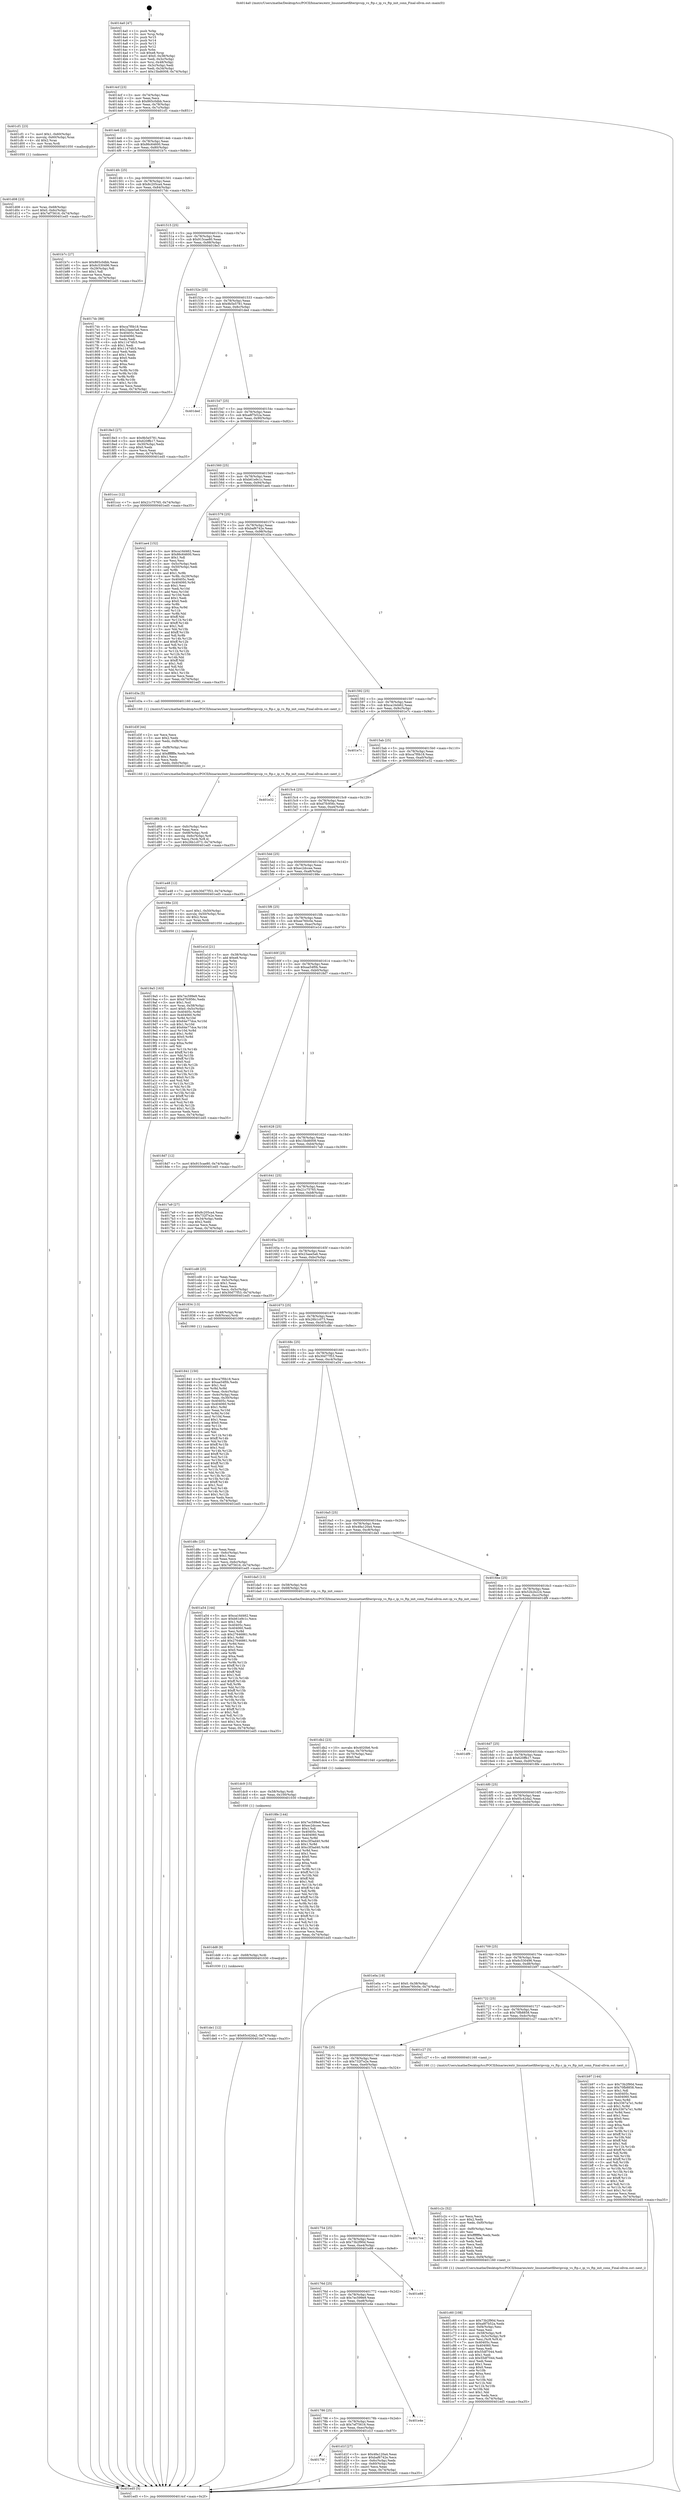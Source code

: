 digraph "0x4014a0" {
  label = "0x4014a0 (/mnt/c/Users/mathe/Desktop/tcc/POCII/binaries/extr_linuxnetnetfilteripvsip_vs_ftp.c_ip_vs_ftp_init_conn_Final-ollvm.out::main(0))"
  labelloc = "t"
  node[shape=record]

  Entry [label="",width=0.3,height=0.3,shape=circle,fillcolor=black,style=filled]
  "0x4014cf" [label="{
     0x4014cf [23]\l
     | [instrs]\l
     &nbsp;&nbsp;0x4014cf \<+3\>: mov -0x74(%rbp),%eax\l
     &nbsp;&nbsp;0x4014d2 \<+2\>: mov %eax,%ecx\l
     &nbsp;&nbsp;0x4014d4 \<+6\>: sub $0x865c0dbb,%ecx\l
     &nbsp;&nbsp;0x4014da \<+3\>: mov %eax,-0x78(%rbp)\l
     &nbsp;&nbsp;0x4014dd \<+3\>: mov %ecx,-0x7c(%rbp)\l
     &nbsp;&nbsp;0x4014e0 \<+6\>: je 0000000000401cf1 \<main+0x851\>\l
  }"]
  "0x401cf1" [label="{
     0x401cf1 [23]\l
     | [instrs]\l
     &nbsp;&nbsp;0x401cf1 \<+7\>: movl $0x1,-0x60(%rbp)\l
     &nbsp;&nbsp;0x401cf8 \<+4\>: movslq -0x60(%rbp),%rax\l
     &nbsp;&nbsp;0x401cfc \<+4\>: shl $0x2,%rax\l
     &nbsp;&nbsp;0x401d00 \<+3\>: mov %rax,%rdi\l
     &nbsp;&nbsp;0x401d03 \<+5\>: call 0000000000401050 \<malloc@plt\>\l
     | [calls]\l
     &nbsp;&nbsp;0x401050 \{1\} (unknown)\l
  }"]
  "0x4014e6" [label="{
     0x4014e6 [22]\l
     | [instrs]\l
     &nbsp;&nbsp;0x4014e6 \<+5\>: jmp 00000000004014eb \<main+0x4b\>\l
     &nbsp;&nbsp;0x4014eb \<+3\>: mov -0x78(%rbp),%eax\l
     &nbsp;&nbsp;0x4014ee \<+5\>: sub $0x86c64600,%eax\l
     &nbsp;&nbsp;0x4014f3 \<+3\>: mov %eax,-0x80(%rbp)\l
     &nbsp;&nbsp;0x4014f6 \<+6\>: je 0000000000401b7c \<main+0x6dc\>\l
  }"]
  Exit [label="",width=0.3,height=0.3,shape=circle,fillcolor=black,style=filled,peripheries=2]
  "0x401b7c" [label="{
     0x401b7c [27]\l
     | [instrs]\l
     &nbsp;&nbsp;0x401b7c \<+5\>: mov $0x865c0dbb,%eax\l
     &nbsp;&nbsp;0x401b81 \<+5\>: mov $0x6c530496,%ecx\l
     &nbsp;&nbsp;0x401b86 \<+3\>: mov -0x29(%rbp),%dl\l
     &nbsp;&nbsp;0x401b89 \<+3\>: test $0x1,%dl\l
     &nbsp;&nbsp;0x401b8c \<+3\>: cmovne %ecx,%eax\l
     &nbsp;&nbsp;0x401b8f \<+3\>: mov %eax,-0x74(%rbp)\l
     &nbsp;&nbsp;0x401b92 \<+5\>: jmp 0000000000401ed5 \<main+0xa35\>\l
  }"]
  "0x4014fc" [label="{
     0x4014fc [25]\l
     | [instrs]\l
     &nbsp;&nbsp;0x4014fc \<+5\>: jmp 0000000000401501 \<main+0x61\>\l
     &nbsp;&nbsp;0x401501 \<+3\>: mov -0x78(%rbp),%eax\l
     &nbsp;&nbsp;0x401504 \<+5\>: sub $0x8c205ca4,%eax\l
     &nbsp;&nbsp;0x401509 \<+6\>: mov %eax,-0x84(%rbp)\l
     &nbsp;&nbsp;0x40150f \<+6\>: je 00000000004017dc \<main+0x33c\>\l
  }"]
  "0x401de1" [label="{
     0x401de1 [12]\l
     | [instrs]\l
     &nbsp;&nbsp;0x401de1 \<+7\>: movl $0x65c42da2,-0x74(%rbp)\l
     &nbsp;&nbsp;0x401de8 \<+5\>: jmp 0000000000401ed5 \<main+0xa35\>\l
  }"]
  "0x4017dc" [label="{
     0x4017dc [88]\l
     | [instrs]\l
     &nbsp;&nbsp;0x4017dc \<+5\>: mov $0xca7f0b18,%eax\l
     &nbsp;&nbsp;0x4017e1 \<+5\>: mov $0x23aee5a6,%ecx\l
     &nbsp;&nbsp;0x4017e6 \<+7\>: mov 0x40405c,%edx\l
     &nbsp;&nbsp;0x4017ed \<+7\>: mov 0x404060,%esi\l
     &nbsp;&nbsp;0x4017f4 \<+2\>: mov %edx,%edi\l
     &nbsp;&nbsp;0x4017f6 \<+6\>: sub $0x11474fc5,%edi\l
     &nbsp;&nbsp;0x4017fc \<+3\>: sub $0x1,%edi\l
     &nbsp;&nbsp;0x4017ff \<+6\>: add $0x11474fc5,%edi\l
     &nbsp;&nbsp;0x401805 \<+3\>: imul %edi,%edx\l
     &nbsp;&nbsp;0x401808 \<+3\>: and $0x1,%edx\l
     &nbsp;&nbsp;0x40180b \<+3\>: cmp $0x0,%edx\l
     &nbsp;&nbsp;0x40180e \<+4\>: sete %r8b\l
     &nbsp;&nbsp;0x401812 \<+3\>: cmp $0xa,%esi\l
     &nbsp;&nbsp;0x401815 \<+4\>: setl %r9b\l
     &nbsp;&nbsp;0x401819 \<+3\>: mov %r8b,%r10b\l
     &nbsp;&nbsp;0x40181c \<+3\>: and %r9b,%r10b\l
     &nbsp;&nbsp;0x40181f \<+3\>: xor %r9b,%r8b\l
     &nbsp;&nbsp;0x401822 \<+3\>: or %r8b,%r10b\l
     &nbsp;&nbsp;0x401825 \<+4\>: test $0x1,%r10b\l
     &nbsp;&nbsp;0x401829 \<+3\>: cmovne %ecx,%eax\l
     &nbsp;&nbsp;0x40182c \<+3\>: mov %eax,-0x74(%rbp)\l
     &nbsp;&nbsp;0x40182f \<+5\>: jmp 0000000000401ed5 \<main+0xa35\>\l
  }"]
  "0x401515" [label="{
     0x401515 [25]\l
     | [instrs]\l
     &nbsp;&nbsp;0x401515 \<+5\>: jmp 000000000040151a \<main+0x7a\>\l
     &nbsp;&nbsp;0x40151a \<+3\>: mov -0x78(%rbp),%eax\l
     &nbsp;&nbsp;0x40151d \<+5\>: sub $0x915cae80,%eax\l
     &nbsp;&nbsp;0x401522 \<+6\>: mov %eax,-0x88(%rbp)\l
     &nbsp;&nbsp;0x401528 \<+6\>: je 00000000004018e3 \<main+0x443\>\l
  }"]
  "0x401dd8" [label="{
     0x401dd8 [9]\l
     | [instrs]\l
     &nbsp;&nbsp;0x401dd8 \<+4\>: mov -0x68(%rbp),%rdi\l
     &nbsp;&nbsp;0x401ddc \<+5\>: call 0000000000401030 \<free@plt\>\l
     | [calls]\l
     &nbsp;&nbsp;0x401030 \{1\} (unknown)\l
  }"]
  "0x4018e3" [label="{
     0x4018e3 [27]\l
     | [instrs]\l
     &nbsp;&nbsp;0x4018e3 \<+5\>: mov $0x9b5e5781,%eax\l
     &nbsp;&nbsp;0x4018e8 \<+5\>: mov $0x620ffb17,%ecx\l
     &nbsp;&nbsp;0x4018ed \<+3\>: mov -0x30(%rbp),%edx\l
     &nbsp;&nbsp;0x4018f0 \<+3\>: cmp $0x0,%edx\l
     &nbsp;&nbsp;0x4018f3 \<+3\>: cmove %ecx,%eax\l
     &nbsp;&nbsp;0x4018f6 \<+3\>: mov %eax,-0x74(%rbp)\l
     &nbsp;&nbsp;0x4018f9 \<+5\>: jmp 0000000000401ed5 \<main+0xa35\>\l
  }"]
  "0x40152e" [label="{
     0x40152e [25]\l
     | [instrs]\l
     &nbsp;&nbsp;0x40152e \<+5\>: jmp 0000000000401533 \<main+0x93\>\l
     &nbsp;&nbsp;0x401533 \<+3\>: mov -0x78(%rbp),%eax\l
     &nbsp;&nbsp;0x401536 \<+5\>: sub $0x9b5e5781,%eax\l
     &nbsp;&nbsp;0x40153b \<+6\>: mov %eax,-0x8c(%rbp)\l
     &nbsp;&nbsp;0x401541 \<+6\>: je 0000000000401ded \<main+0x94d\>\l
  }"]
  "0x401dc9" [label="{
     0x401dc9 [15]\l
     | [instrs]\l
     &nbsp;&nbsp;0x401dc9 \<+4\>: mov -0x58(%rbp),%rdi\l
     &nbsp;&nbsp;0x401dcd \<+6\>: mov %eax,-0x100(%rbp)\l
     &nbsp;&nbsp;0x401dd3 \<+5\>: call 0000000000401030 \<free@plt\>\l
     | [calls]\l
     &nbsp;&nbsp;0x401030 \{1\} (unknown)\l
  }"]
  "0x401ded" [label="{
     0x401ded\l
  }", style=dashed]
  "0x401547" [label="{
     0x401547 [25]\l
     | [instrs]\l
     &nbsp;&nbsp;0x401547 \<+5\>: jmp 000000000040154c \<main+0xac\>\l
     &nbsp;&nbsp;0x40154c \<+3\>: mov -0x78(%rbp),%eax\l
     &nbsp;&nbsp;0x40154f \<+5\>: sub $0xa8f7b52a,%eax\l
     &nbsp;&nbsp;0x401554 \<+6\>: mov %eax,-0x90(%rbp)\l
     &nbsp;&nbsp;0x40155a \<+6\>: je 0000000000401ccc \<main+0x82c\>\l
  }"]
  "0x401db2" [label="{
     0x401db2 [23]\l
     | [instrs]\l
     &nbsp;&nbsp;0x401db2 \<+10\>: movabs $0x4020b6,%rdi\l
     &nbsp;&nbsp;0x401dbc \<+3\>: mov %eax,-0x70(%rbp)\l
     &nbsp;&nbsp;0x401dbf \<+3\>: mov -0x70(%rbp),%esi\l
     &nbsp;&nbsp;0x401dc2 \<+2\>: mov $0x0,%al\l
     &nbsp;&nbsp;0x401dc4 \<+5\>: call 0000000000401040 \<printf@plt\>\l
     | [calls]\l
     &nbsp;&nbsp;0x401040 \{1\} (unknown)\l
  }"]
  "0x401ccc" [label="{
     0x401ccc [12]\l
     | [instrs]\l
     &nbsp;&nbsp;0x401ccc \<+7\>: movl $0x21c75765,-0x74(%rbp)\l
     &nbsp;&nbsp;0x401cd3 \<+5\>: jmp 0000000000401ed5 \<main+0xa35\>\l
  }"]
  "0x401560" [label="{
     0x401560 [25]\l
     | [instrs]\l
     &nbsp;&nbsp;0x401560 \<+5\>: jmp 0000000000401565 \<main+0xc5\>\l
     &nbsp;&nbsp;0x401565 \<+3\>: mov -0x78(%rbp),%eax\l
     &nbsp;&nbsp;0x401568 \<+5\>: sub $0xb61e9c1c,%eax\l
     &nbsp;&nbsp;0x40156d \<+6\>: mov %eax,-0x94(%rbp)\l
     &nbsp;&nbsp;0x401573 \<+6\>: je 0000000000401ae4 \<main+0x644\>\l
  }"]
  "0x401d6b" [label="{
     0x401d6b [33]\l
     | [instrs]\l
     &nbsp;&nbsp;0x401d6b \<+6\>: mov -0xfc(%rbp),%ecx\l
     &nbsp;&nbsp;0x401d71 \<+3\>: imul %eax,%ecx\l
     &nbsp;&nbsp;0x401d74 \<+4\>: mov -0x68(%rbp),%rdi\l
     &nbsp;&nbsp;0x401d78 \<+4\>: movslq -0x6c(%rbp),%r8\l
     &nbsp;&nbsp;0x401d7c \<+4\>: mov %ecx,(%rdi,%r8,4)\l
     &nbsp;&nbsp;0x401d80 \<+7\>: movl $0x26b1c073,-0x74(%rbp)\l
     &nbsp;&nbsp;0x401d87 \<+5\>: jmp 0000000000401ed5 \<main+0xa35\>\l
  }"]
  "0x401ae4" [label="{
     0x401ae4 [152]\l
     | [instrs]\l
     &nbsp;&nbsp;0x401ae4 \<+5\>: mov $0xca16d462,%eax\l
     &nbsp;&nbsp;0x401ae9 \<+5\>: mov $0x86c64600,%ecx\l
     &nbsp;&nbsp;0x401aee \<+2\>: mov $0x1,%dl\l
     &nbsp;&nbsp;0x401af0 \<+2\>: xor %esi,%esi\l
     &nbsp;&nbsp;0x401af2 \<+3\>: mov -0x5c(%rbp),%edi\l
     &nbsp;&nbsp;0x401af5 \<+3\>: cmp -0x50(%rbp),%edi\l
     &nbsp;&nbsp;0x401af8 \<+4\>: setl %r8b\l
     &nbsp;&nbsp;0x401afc \<+4\>: and $0x1,%r8b\l
     &nbsp;&nbsp;0x401b00 \<+4\>: mov %r8b,-0x29(%rbp)\l
     &nbsp;&nbsp;0x401b04 \<+7\>: mov 0x40405c,%edi\l
     &nbsp;&nbsp;0x401b0b \<+8\>: mov 0x404060,%r9d\l
     &nbsp;&nbsp;0x401b13 \<+3\>: sub $0x1,%esi\l
     &nbsp;&nbsp;0x401b16 \<+3\>: mov %edi,%r10d\l
     &nbsp;&nbsp;0x401b19 \<+3\>: add %esi,%r10d\l
     &nbsp;&nbsp;0x401b1c \<+4\>: imul %r10d,%edi\l
     &nbsp;&nbsp;0x401b20 \<+3\>: and $0x1,%edi\l
     &nbsp;&nbsp;0x401b23 \<+3\>: cmp $0x0,%edi\l
     &nbsp;&nbsp;0x401b26 \<+4\>: sete %r8b\l
     &nbsp;&nbsp;0x401b2a \<+4\>: cmp $0xa,%r9d\l
     &nbsp;&nbsp;0x401b2e \<+4\>: setl %r11b\l
     &nbsp;&nbsp;0x401b32 \<+3\>: mov %r8b,%bl\l
     &nbsp;&nbsp;0x401b35 \<+3\>: xor $0xff,%bl\l
     &nbsp;&nbsp;0x401b38 \<+3\>: mov %r11b,%r14b\l
     &nbsp;&nbsp;0x401b3b \<+4\>: xor $0xff,%r14b\l
     &nbsp;&nbsp;0x401b3f \<+3\>: xor $0x1,%dl\l
     &nbsp;&nbsp;0x401b42 \<+3\>: mov %bl,%r15b\l
     &nbsp;&nbsp;0x401b45 \<+4\>: and $0xff,%r15b\l
     &nbsp;&nbsp;0x401b49 \<+3\>: and %dl,%r8b\l
     &nbsp;&nbsp;0x401b4c \<+3\>: mov %r14b,%r12b\l
     &nbsp;&nbsp;0x401b4f \<+4\>: and $0xff,%r12b\l
     &nbsp;&nbsp;0x401b53 \<+3\>: and %dl,%r11b\l
     &nbsp;&nbsp;0x401b56 \<+3\>: or %r8b,%r15b\l
     &nbsp;&nbsp;0x401b59 \<+3\>: or %r11b,%r12b\l
     &nbsp;&nbsp;0x401b5c \<+3\>: xor %r12b,%r15b\l
     &nbsp;&nbsp;0x401b5f \<+3\>: or %r14b,%bl\l
     &nbsp;&nbsp;0x401b62 \<+3\>: xor $0xff,%bl\l
     &nbsp;&nbsp;0x401b65 \<+3\>: or $0x1,%dl\l
     &nbsp;&nbsp;0x401b68 \<+2\>: and %dl,%bl\l
     &nbsp;&nbsp;0x401b6a \<+3\>: or %bl,%r15b\l
     &nbsp;&nbsp;0x401b6d \<+4\>: test $0x1,%r15b\l
     &nbsp;&nbsp;0x401b71 \<+3\>: cmovne %ecx,%eax\l
     &nbsp;&nbsp;0x401b74 \<+3\>: mov %eax,-0x74(%rbp)\l
     &nbsp;&nbsp;0x401b77 \<+5\>: jmp 0000000000401ed5 \<main+0xa35\>\l
  }"]
  "0x401579" [label="{
     0x401579 [25]\l
     | [instrs]\l
     &nbsp;&nbsp;0x401579 \<+5\>: jmp 000000000040157e \<main+0xde\>\l
     &nbsp;&nbsp;0x40157e \<+3\>: mov -0x78(%rbp),%eax\l
     &nbsp;&nbsp;0x401581 \<+5\>: sub $0xbaf6742e,%eax\l
     &nbsp;&nbsp;0x401586 \<+6\>: mov %eax,-0x98(%rbp)\l
     &nbsp;&nbsp;0x40158c \<+6\>: je 0000000000401d3a \<main+0x89a\>\l
  }"]
  "0x401d3f" [label="{
     0x401d3f [44]\l
     | [instrs]\l
     &nbsp;&nbsp;0x401d3f \<+2\>: xor %ecx,%ecx\l
     &nbsp;&nbsp;0x401d41 \<+5\>: mov $0x2,%edx\l
     &nbsp;&nbsp;0x401d46 \<+6\>: mov %edx,-0xf8(%rbp)\l
     &nbsp;&nbsp;0x401d4c \<+1\>: cltd\l
     &nbsp;&nbsp;0x401d4d \<+6\>: mov -0xf8(%rbp),%esi\l
     &nbsp;&nbsp;0x401d53 \<+2\>: idiv %esi\l
     &nbsp;&nbsp;0x401d55 \<+6\>: imul $0xfffffffe,%edx,%edx\l
     &nbsp;&nbsp;0x401d5b \<+3\>: sub $0x1,%ecx\l
     &nbsp;&nbsp;0x401d5e \<+2\>: sub %ecx,%edx\l
     &nbsp;&nbsp;0x401d60 \<+6\>: mov %edx,-0xfc(%rbp)\l
     &nbsp;&nbsp;0x401d66 \<+5\>: call 0000000000401160 \<next_i\>\l
     | [calls]\l
     &nbsp;&nbsp;0x401160 \{1\} (/mnt/c/Users/mathe/Desktop/tcc/POCII/binaries/extr_linuxnetnetfilteripvsip_vs_ftp.c_ip_vs_ftp_init_conn_Final-ollvm.out::next_i)\l
  }"]
  "0x401d3a" [label="{
     0x401d3a [5]\l
     | [instrs]\l
     &nbsp;&nbsp;0x401d3a \<+5\>: call 0000000000401160 \<next_i\>\l
     | [calls]\l
     &nbsp;&nbsp;0x401160 \{1\} (/mnt/c/Users/mathe/Desktop/tcc/POCII/binaries/extr_linuxnetnetfilteripvsip_vs_ftp.c_ip_vs_ftp_init_conn_Final-ollvm.out::next_i)\l
  }"]
  "0x401592" [label="{
     0x401592 [25]\l
     | [instrs]\l
     &nbsp;&nbsp;0x401592 \<+5\>: jmp 0000000000401597 \<main+0xf7\>\l
     &nbsp;&nbsp;0x401597 \<+3\>: mov -0x78(%rbp),%eax\l
     &nbsp;&nbsp;0x40159a \<+5\>: sub $0xca16d462,%eax\l
     &nbsp;&nbsp;0x40159f \<+6\>: mov %eax,-0x9c(%rbp)\l
     &nbsp;&nbsp;0x4015a5 \<+6\>: je 0000000000401e7c \<main+0x9dc\>\l
  }"]
  "0x40179f" [label="{
     0x40179f\l
  }", style=dashed]
  "0x401e7c" [label="{
     0x401e7c\l
  }", style=dashed]
  "0x4015ab" [label="{
     0x4015ab [25]\l
     | [instrs]\l
     &nbsp;&nbsp;0x4015ab \<+5\>: jmp 00000000004015b0 \<main+0x110\>\l
     &nbsp;&nbsp;0x4015b0 \<+3\>: mov -0x78(%rbp),%eax\l
     &nbsp;&nbsp;0x4015b3 \<+5\>: sub $0xca7f0b18,%eax\l
     &nbsp;&nbsp;0x4015b8 \<+6\>: mov %eax,-0xa0(%rbp)\l
     &nbsp;&nbsp;0x4015be \<+6\>: je 0000000000401e32 \<main+0x992\>\l
  }"]
  "0x401d1f" [label="{
     0x401d1f [27]\l
     | [instrs]\l
     &nbsp;&nbsp;0x401d1f \<+5\>: mov $0x48a120a4,%eax\l
     &nbsp;&nbsp;0x401d24 \<+5\>: mov $0xbaf6742e,%ecx\l
     &nbsp;&nbsp;0x401d29 \<+3\>: mov -0x6c(%rbp),%edx\l
     &nbsp;&nbsp;0x401d2c \<+3\>: cmp -0x60(%rbp),%edx\l
     &nbsp;&nbsp;0x401d2f \<+3\>: cmovl %ecx,%eax\l
     &nbsp;&nbsp;0x401d32 \<+3\>: mov %eax,-0x74(%rbp)\l
     &nbsp;&nbsp;0x401d35 \<+5\>: jmp 0000000000401ed5 \<main+0xa35\>\l
  }"]
  "0x401e32" [label="{
     0x401e32\l
  }", style=dashed]
  "0x4015c4" [label="{
     0x4015c4 [25]\l
     | [instrs]\l
     &nbsp;&nbsp;0x4015c4 \<+5\>: jmp 00000000004015c9 \<main+0x129\>\l
     &nbsp;&nbsp;0x4015c9 \<+3\>: mov -0x78(%rbp),%eax\l
     &nbsp;&nbsp;0x4015cc \<+5\>: sub $0xd7fc956c,%eax\l
     &nbsp;&nbsp;0x4015d1 \<+6\>: mov %eax,-0xa4(%rbp)\l
     &nbsp;&nbsp;0x4015d7 \<+6\>: je 0000000000401a48 \<main+0x5a8\>\l
  }"]
  "0x401786" [label="{
     0x401786 [25]\l
     | [instrs]\l
     &nbsp;&nbsp;0x401786 \<+5\>: jmp 000000000040178b \<main+0x2eb\>\l
     &nbsp;&nbsp;0x40178b \<+3\>: mov -0x78(%rbp),%eax\l
     &nbsp;&nbsp;0x40178e \<+5\>: sub $0x7ef75616,%eax\l
     &nbsp;&nbsp;0x401793 \<+6\>: mov %eax,-0xec(%rbp)\l
     &nbsp;&nbsp;0x401799 \<+6\>: je 0000000000401d1f \<main+0x87f\>\l
  }"]
  "0x401a48" [label="{
     0x401a48 [12]\l
     | [instrs]\l
     &nbsp;&nbsp;0x401a48 \<+7\>: movl $0x30d77f53,-0x74(%rbp)\l
     &nbsp;&nbsp;0x401a4f \<+5\>: jmp 0000000000401ed5 \<main+0xa35\>\l
  }"]
  "0x4015dd" [label="{
     0x4015dd [25]\l
     | [instrs]\l
     &nbsp;&nbsp;0x4015dd \<+5\>: jmp 00000000004015e2 \<main+0x142\>\l
     &nbsp;&nbsp;0x4015e2 \<+3\>: mov -0x78(%rbp),%eax\l
     &nbsp;&nbsp;0x4015e5 \<+5\>: sub $0xec2dccee,%eax\l
     &nbsp;&nbsp;0x4015ea \<+6\>: mov %eax,-0xa8(%rbp)\l
     &nbsp;&nbsp;0x4015f0 \<+6\>: je 000000000040198e \<main+0x4ee\>\l
  }"]
  "0x401e4e" [label="{
     0x401e4e\l
  }", style=dashed]
  "0x40198e" [label="{
     0x40198e [23]\l
     | [instrs]\l
     &nbsp;&nbsp;0x40198e \<+7\>: movl $0x1,-0x50(%rbp)\l
     &nbsp;&nbsp;0x401995 \<+4\>: movslq -0x50(%rbp),%rax\l
     &nbsp;&nbsp;0x401999 \<+4\>: shl $0x2,%rax\l
     &nbsp;&nbsp;0x40199d \<+3\>: mov %rax,%rdi\l
     &nbsp;&nbsp;0x4019a0 \<+5\>: call 0000000000401050 \<malloc@plt\>\l
     | [calls]\l
     &nbsp;&nbsp;0x401050 \{1\} (unknown)\l
  }"]
  "0x4015f6" [label="{
     0x4015f6 [25]\l
     | [instrs]\l
     &nbsp;&nbsp;0x4015f6 \<+5\>: jmp 00000000004015fb \<main+0x15b\>\l
     &nbsp;&nbsp;0x4015fb \<+3\>: mov -0x78(%rbp),%eax\l
     &nbsp;&nbsp;0x4015fe \<+5\>: sub $0xee760c0e,%eax\l
     &nbsp;&nbsp;0x401603 \<+6\>: mov %eax,-0xac(%rbp)\l
     &nbsp;&nbsp;0x401609 \<+6\>: je 0000000000401e1d \<main+0x97d\>\l
  }"]
  "0x40176d" [label="{
     0x40176d [25]\l
     | [instrs]\l
     &nbsp;&nbsp;0x40176d \<+5\>: jmp 0000000000401772 \<main+0x2d2\>\l
     &nbsp;&nbsp;0x401772 \<+3\>: mov -0x78(%rbp),%eax\l
     &nbsp;&nbsp;0x401775 \<+5\>: sub $0x7ec599e9,%eax\l
     &nbsp;&nbsp;0x40177a \<+6\>: mov %eax,-0xe8(%rbp)\l
     &nbsp;&nbsp;0x401780 \<+6\>: je 0000000000401e4e \<main+0x9ae\>\l
  }"]
  "0x401e1d" [label="{
     0x401e1d [21]\l
     | [instrs]\l
     &nbsp;&nbsp;0x401e1d \<+3\>: mov -0x38(%rbp),%eax\l
     &nbsp;&nbsp;0x401e20 \<+7\>: add $0xe8,%rsp\l
     &nbsp;&nbsp;0x401e27 \<+1\>: pop %rbx\l
     &nbsp;&nbsp;0x401e28 \<+2\>: pop %r12\l
     &nbsp;&nbsp;0x401e2a \<+2\>: pop %r13\l
     &nbsp;&nbsp;0x401e2c \<+2\>: pop %r14\l
     &nbsp;&nbsp;0x401e2e \<+2\>: pop %r15\l
     &nbsp;&nbsp;0x401e30 \<+1\>: pop %rbp\l
     &nbsp;&nbsp;0x401e31 \<+1\>: ret\l
  }"]
  "0x40160f" [label="{
     0x40160f [25]\l
     | [instrs]\l
     &nbsp;&nbsp;0x40160f \<+5\>: jmp 0000000000401614 \<main+0x174\>\l
     &nbsp;&nbsp;0x401614 \<+3\>: mov -0x78(%rbp),%eax\l
     &nbsp;&nbsp;0x401617 \<+5\>: sub $0xaa54f0b,%eax\l
     &nbsp;&nbsp;0x40161c \<+6\>: mov %eax,-0xb0(%rbp)\l
     &nbsp;&nbsp;0x401622 \<+6\>: je 00000000004018d7 \<main+0x437\>\l
  }"]
  "0x401e88" [label="{
     0x401e88\l
  }", style=dashed]
  "0x4018d7" [label="{
     0x4018d7 [12]\l
     | [instrs]\l
     &nbsp;&nbsp;0x4018d7 \<+7\>: movl $0x915cae80,-0x74(%rbp)\l
     &nbsp;&nbsp;0x4018de \<+5\>: jmp 0000000000401ed5 \<main+0xa35\>\l
  }"]
  "0x401628" [label="{
     0x401628 [25]\l
     | [instrs]\l
     &nbsp;&nbsp;0x401628 \<+5\>: jmp 000000000040162d \<main+0x18d\>\l
     &nbsp;&nbsp;0x40162d \<+3\>: mov -0x78(%rbp),%eax\l
     &nbsp;&nbsp;0x401630 \<+5\>: sub $0x15bd6008,%eax\l
     &nbsp;&nbsp;0x401635 \<+6\>: mov %eax,-0xb4(%rbp)\l
     &nbsp;&nbsp;0x40163b \<+6\>: je 00000000004017a9 \<main+0x309\>\l
  }"]
  "0x401754" [label="{
     0x401754 [25]\l
     | [instrs]\l
     &nbsp;&nbsp;0x401754 \<+5\>: jmp 0000000000401759 \<main+0x2b9\>\l
     &nbsp;&nbsp;0x401759 \<+3\>: mov -0x78(%rbp),%eax\l
     &nbsp;&nbsp;0x40175c \<+5\>: sub $0x73b2f90d,%eax\l
     &nbsp;&nbsp;0x401761 \<+6\>: mov %eax,-0xe4(%rbp)\l
     &nbsp;&nbsp;0x401767 \<+6\>: je 0000000000401e88 \<main+0x9e8\>\l
  }"]
  "0x4017a9" [label="{
     0x4017a9 [27]\l
     | [instrs]\l
     &nbsp;&nbsp;0x4017a9 \<+5\>: mov $0x8c205ca4,%eax\l
     &nbsp;&nbsp;0x4017ae \<+5\>: mov $0x732f7e2e,%ecx\l
     &nbsp;&nbsp;0x4017b3 \<+3\>: mov -0x34(%rbp),%edx\l
     &nbsp;&nbsp;0x4017b6 \<+3\>: cmp $0x2,%edx\l
     &nbsp;&nbsp;0x4017b9 \<+3\>: cmovne %ecx,%eax\l
     &nbsp;&nbsp;0x4017bc \<+3\>: mov %eax,-0x74(%rbp)\l
     &nbsp;&nbsp;0x4017bf \<+5\>: jmp 0000000000401ed5 \<main+0xa35\>\l
  }"]
  "0x401641" [label="{
     0x401641 [25]\l
     | [instrs]\l
     &nbsp;&nbsp;0x401641 \<+5\>: jmp 0000000000401646 \<main+0x1a6\>\l
     &nbsp;&nbsp;0x401646 \<+3\>: mov -0x78(%rbp),%eax\l
     &nbsp;&nbsp;0x401649 \<+5\>: sub $0x21c75765,%eax\l
     &nbsp;&nbsp;0x40164e \<+6\>: mov %eax,-0xb8(%rbp)\l
     &nbsp;&nbsp;0x401654 \<+6\>: je 0000000000401cd8 \<main+0x838\>\l
  }"]
  "0x401ed5" [label="{
     0x401ed5 [5]\l
     | [instrs]\l
     &nbsp;&nbsp;0x401ed5 \<+5\>: jmp 00000000004014cf \<main+0x2f\>\l
  }"]
  "0x4014a0" [label="{
     0x4014a0 [47]\l
     | [instrs]\l
     &nbsp;&nbsp;0x4014a0 \<+1\>: push %rbp\l
     &nbsp;&nbsp;0x4014a1 \<+3\>: mov %rsp,%rbp\l
     &nbsp;&nbsp;0x4014a4 \<+2\>: push %r15\l
     &nbsp;&nbsp;0x4014a6 \<+2\>: push %r14\l
     &nbsp;&nbsp;0x4014a8 \<+2\>: push %r13\l
     &nbsp;&nbsp;0x4014aa \<+2\>: push %r12\l
     &nbsp;&nbsp;0x4014ac \<+1\>: push %rbx\l
     &nbsp;&nbsp;0x4014ad \<+7\>: sub $0xe8,%rsp\l
     &nbsp;&nbsp;0x4014b4 \<+7\>: movl $0x0,-0x38(%rbp)\l
     &nbsp;&nbsp;0x4014bb \<+3\>: mov %edi,-0x3c(%rbp)\l
     &nbsp;&nbsp;0x4014be \<+4\>: mov %rsi,-0x48(%rbp)\l
     &nbsp;&nbsp;0x4014c2 \<+3\>: mov -0x3c(%rbp),%edi\l
     &nbsp;&nbsp;0x4014c5 \<+3\>: mov %edi,-0x34(%rbp)\l
     &nbsp;&nbsp;0x4014c8 \<+7\>: movl $0x15bd6008,-0x74(%rbp)\l
  }"]
  "0x4017c4" [label="{
     0x4017c4\l
  }", style=dashed]
  "0x401cd8" [label="{
     0x401cd8 [25]\l
     | [instrs]\l
     &nbsp;&nbsp;0x401cd8 \<+2\>: xor %eax,%eax\l
     &nbsp;&nbsp;0x401cda \<+3\>: mov -0x5c(%rbp),%ecx\l
     &nbsp;&nbsp;0x401cdd \<+3\>: sub $0x1,%eax\l
     &nbsp;&nbsp;0x401ce0 \<+2\>: sub %eax,%ecx\l
     &nbsp;&nbsp;0x401ce2 \<+3\>: mov %ecx,-0x5c(%rbp)\l
     &nbsp;&nbsp;0x401ce5 \<+7\>: movl $0x30d77f53,-0x74(%rbp)\l
     &nbsp;&nbsp;0x401cec \<+5\>: jmp 0000000000401ed5 \<main+0xa35\>\l
  }"]
  "0x40165a" [label="{
     0x40165a [25]\l
     | [instrs]\l
     &nbsp;&nbsp;0x40165a \<+5\>: jmp 000000000040165f \<main+0x1bf\>\l
     &nbsp;&nbsp;0x40165f \<+3\>: mov -0x78(%rbp),%eax\l
     &nbsp;&nbsp;0x401662 \<+5\>: sub $0x23aee5a6,%eax\l
     &nbsp;&nbsp;0x401667 \<+6\>: mov %eax,-0xbc(%rbp)\l
     &nbsp;&nbsp;0x40166d \<+6\>: je 0000000000401834 \<main+0x394\>\l
  }"]
  "0x401d08" [label="{
     0x401d08 [23]\l
     | [instrs]\l
     &nbsp;&nbsp;0x401d08 \<+4\>: mov %rax,-0x68(%rbp)\l
     &nbsp;&nbsp;0x401d0c \<+7\>: movl $0x0,-0x6c(%rbp)\l
     &nbsp;&nbsp;0x401d13 \<+7\>: movl $0x7ef75616,-0x74(%rbp)\l
     &nbsp;&nbsp;0x401d1a \<+5\>: jmp 0000000000401ed5 \<main+0xa35\>\l
  }"]
  "0x401834" [label="{
     0x401834 [13]\l
     | [instrs]\l
     &nbsp;&nbsp;0x401834 \<+4\>: mov -0x48(%rbp),%rax\l
     &nbsp;&nbsp;0x401838 \<+4\>: mov 0x8(%rax),%rdi\l
     &nbsp;&nbsp;0x40183c \<+5\>: call 0000000000401060 \<atoi@plt\>\l
     | [calls]\l
     &nbsp;&nbsp;0x401060 \{1\} (unknown)\l
  }"]
  "0x401673" [label="{
     0x401673 [25]\l
     | [instrs]\l
     &nbsp;&nbsp;0x401673 \<+5\>: jmp 0000000000401678 \<main+0x1d8\>\l
     &nbsp;&nbsp;0x401678 \<+3\>: mov -0x78(%rbp),%eax\l
     &nbsp;&nbsp;0x40167b \<+5\>: sub $0x26b1c073,%eax\l
     &nbsp;&nbsp;0x401680 \<+6\>: mov %eax,-0xc0(%rbp)\l
     &nbsp;&nbsp;0x401686 \<+6\>: je 0000000000401d8c \<main+0x8ec\>\l
  }"]
  "0x401841" [label="{
     0x401841 [150]\l
     | [instrs]\l
     &nbsp;&nbsp;0x401841 \<+5\>: mov $0xca7f0b18,%ecx\l
     &nbsp;&nbsp;0x401846 \<+5\>: mov $0xaa54f0b,%edx\l
     &nbsp;&nbsp;0x40184b \<+3\>: mov $0x1,%sil\l
     &nbsp;&nbsp;0x40184e \<+3\>: xor %r8d,%r8d\l
     &nbsp;&nbsp;0x401851 \<+3\>: mov %eax,-0x4c(%rbp)\l
     &nbsp;&nbsp;0x401854 \<+3\>: mov -0x4c(%rbp),%eax\l
     &nbsp;&nbsp;0x401857 \<+3\>: mov %eax,-0x30(%rbp)\l
     &nbsp;&nbsp;0x40185a \<+7\>: mov 0x40405c,%eax\l
     &nbsp;&nbsp;0x401861 \<+8\>: mov 0x404060,%r9d\l
     &nbsp;&nbsp;0x401869 \<+4\>: sub $0x1,%r8d\l
     &nbsp;&nbsp;0x40186d \<+3\>: mov %eax,%r10d\l
     &nbsp;&nbsp;0x401870 \<+3\>: add %r8d,%r10d\l
     &nbsp;&nbsp;0x401873 \<+4\>: imul %r10d,%eax\l
     &nbsp;&nbsp;0x401877 \<+3\>: and $0x1,%eax\l
     &nbsp;&nbsp;0x40187a \<+3\>: cmp $0x0,%eax\l
     &nbsp;&nbsp;0x40187d \<+4\>: sete %r11b\l
     &nbsp;&nbsp;0x401881 \<+4\>: cmp $0xa,%r9d\l
     &nbsp;&nbsp;0x401885 \<+3\>: setl %bl\l
     &nbsp;&nbsp;0x401888 \<+3\>: mov %r11b,%r14b\l
     &nbsp;&nbsp;0x40188b \<+4\>: xor $0xff,%r14b\l
     &nbsp;&nbsp;0x40188f \<+3\>: mov %bl,%r15b\l
     &nbsp;&nbsp;0x401892 \<+4\>: xor $0xff,%r15b\l
     &nbsp;&nbsp;0x401896 \<+4\>: xor $0x1,%sil\l
     &nbsp;&nbsp;0x40189a \<+3\>: mov %r14b,%r12b\l
     &nbsp;&nbsp;0x40189d \<+4\>: and $0xff,%r12b\l
     &nbsp;&nbsp;0x4018a1 \<+3\>: and %sil,%r11b\l
     &nbsp;&nbsp;0x4018a4 \<+3\>: mov %r15b,%r13b\l
     &nbsp;&nbsp;0x4018a7 \<+4\>: and $0xff,%r13b\l
     &nbsp;&nbsp;0x4018ab \<+3\>: and %sil,%bl\l
     &nbsp;&nbsp;0x4018ae \<+3\>: or %r11b,%r12b\l
     &nbsp;&nbsp;0x4018b1 \<+3\>: or %bl,%r13b\l
     &nbsp;&nbsp;0x4018b4 \<+3\>: xor %r13b,%r12b\l
     &nbsp;&nbsp;0x4018b7 \<+3\>: or %r15b,%r14b\l
     &nbsp;&nbsp;0x4018ba \<+4\>: xor $0xff,%r14b\l
     &nbsp;&nbsp;0x4018be \<+4\>: or $0x1,%sil\l
     &nbsp;&nbsp;0x4018c2 \<+3\>: and %sil,%r14b\l
     &nbsp;&nbsp;0x4018c5 \<+3\>: or %r14b,%r12b\l
     &nbsp;&nbsp;0x4018c8 \<+4\>: test $0x1,%r12b\l
     &nbsp;&nbsp;0x4018cc \<+3\>: cmovne %edx,%ecx\l
     &nbsp;&nbsp;0x4018cf \<+3\>: mov %ecx,-0x74(%rbp)\l
     &nbsp;&nbsp;0x4018d2 \<+5\>: jmp 0000000000401ed5 \<main+0xa35\>\l
  }"]
  "0x401c60" [label="{
     0x401c60 [108]\l
     | [instrs]\l
     &nbsp;&nbsp;0x401c60 \<+5\>: mov $0x73b2f90d,%ecx\l
     &nbsp;&nbsp;0x401c65 \<+5\>: mov $0xa8f7b52a,%edx\l
     &nbsp;&nbsp;0x401c6a \<+6\>: mov -0xf4(%rbp),%esi\l
     &nbsp;&nbsp;0x401c70 \<+3\>: imul %eax,%esi\l
     &nbsp;&nbsp;0x401c73 \<+4\>: mov -0x58(%rbp),%r8\l
     &nbsp;&nbsp;0x401c77 \<+4\>: movslq -0x5c(%rbp),%r9\l
     &nbsp;&nbsp;0x401c7b \<+4\>: mov %esi,(%r8,%r9,4)\l
     &nbsp;&nbsp;0x401c7f \<+7\>: mov 0x40405c,%eax\l
     &nbsp;&nbsp;0x401c86 \<+7\>: mov 0x404060,%esi\l
     &nbsp;&nbsp;0x401c8d \<+2\>: mov %eax,%edi\l
     &nbsp;&nbsp;0x401c8f \<+6\>: add $0x55df7044,%edi\l
     &nbsp;&nbsp;0x401c95 \<+3\>: sub $0x1,%edi\l
     &nbsp;&nbsp;0x401c98 \<+6\>: sub $0x55df7044,%edi\l
     &nbsp;&nbsp;0x401c9e \<+3\>: imul %edi,%eax\l
     &nbsp;&nbsp;0x401ca1 \<+3\>: and $0x1,%eax\l
     &nbsp;&nbsp;0x401ca4 \<+3\>: cmp $0x0,%eax\l
     &nbsp;&nbsp;0x401ca7 \<+4\>: sete %r10b\l
     &nbsp;&nbsp;0x401cab \<+3\>: cmp $0xa,%esi\l
     &nbsp;&nbsp;0x401cae \<+4\>: setl %r11b\l
     &nbsp;&nbsp;0x401cb2 \<+3\>: mov %r10b,%bl\l
     &nbsp;&nbsp;0x401cb5 \<+3\>: and %r11b,%bl\l
     &nbsp;&nbsp;0x401cb8 \<+3\>: xor %r11b,%r10b\l
     &nbsp;&nbsp;0x401cbb \<+3\>: or %r10b,%bl\l
     &nbsp;&nbsp;0x401cbe \<+3\>: test $0x1,%bl\l
     &nbsp;&nbsp;0x401cc1 \<+3\>: cmovne %edx,%ecx\l
     &nbsp;&nbsp;0x401cc4 \<+3\>: mov %ecx,-0x74(%rbp)\l
     &nbsp;&nbsp;0x401cc7 \<+5\>: jmp 0000000000401ed5 \<main+0xa35\>\l
  }"]
  "0x401d8c" [label="{
     0x401d8c [25]\l
     | [instrs]\l
     &nbsp;&nbsp;0x401d8c \<+2\>: xor %eax,%eax\l
     &nbsp;&nbsp;0x401d8e \<+3\>: mov -0x6c(%rbp),%ecx\l
     &nbsp;&nbsp;0x401d91 \<+3\>: sub $0x1,%eax\l
     &nbsp;&nbsp;0x401d94 \<+2\>: sub %eax,%ecx\l
     &nbsp;&nbsp;0x401d96 \<+3\>: mov %ecx,-0x6c(%rbp)\l
     &nbsp;&nbsp;0x401d99 \<+7\>: movl $0x7ef75616,-0x74(%rbp)\l
     &nbsp;&nbsp;0x401da0 \<+5\>: jmp 0000000000401ed5 \<main+0xa35\>\l
  }"]
  "0x40168c" [label="{
     0x40168c [25]\l
     | [instrs]\l
     &nbsp;&nbsp;0x40168c \<+5\>: jmp 0000000000401691 \<main+0x1f1\>\l
     &nbsp;&nbsp;0x401691 \<+3\>: mov -0x78(%rbp),%eax\l
     &nbsp;&nbsp;0x401694 \<+5\>: sub $0x30d77f53,%eax\l
     &nbsp;&nbsp;0x401699 \<+6\>: mov %eax,-0xc4(%rbp)\l
     &nbsp;&nbsp;0x40169f \<+6\>: je 0000000000401a54 \<main+0x5b4\>\l
  }"]
  "0x401c2c" [label="{
     0x401c2c [52]\l
     | [instrs]\l
     &nbsp;&nbsp;0x401c2c \<+2\>: xor %ecx,%ecx\l
     &nbsp;&nbsp;0x401c2e \<+5\>: mov $0x2,%edx\l
     &nbsp;&nbsp;0x401c33 \<+6\>: mov %edx,-0xf0(%rbp)\l
     &nbsp;&nbsp;0x401c39 \<+1\>: cltd\l
     &nbsp;&nbsp;0x401c3a \<+6\>: mov -0xf0(%rbp),%esi\l
     &nbsp;&nbsp;0x401c40 \<+2\>: idiv %esi\l
     &nbsp;&nbsp;0x401c42 \<+6\>: imul $0xfffffffe,%edx,%edx\l
     &nbsp;&nbsp;0x401c48 \<+2\>: mov %ecx,%edi\l
     &nbsp;&nbsp;0x401c4a \<+2\>: sub %edx,%edi\l
     &nbsp;&nbsp;0x401c4c \<+2\>: mov %ecx,%edx\l
     &nbsp;&nbsp;0x401c4e \<+3\>: sub $0x1,%edx\l
     &nbsp;&nbsp;0x401c51 \<+2\>: add %edx,%edi\l
     &nbsp;&nbsp;0x401c53 \<+2\>: sub %edi,%ecx\l
     &nbsp;&nbsp;0x401c55 \<+6\>: mov %ecx,-0xf4(%rbp)\l
     &nbsp;&nbsp;0x401c5b \<+5\>: call 0000000000401160 \<next_i\>\l
     | [calls]\l
     &nbsp;&nbsp;0x401160 \{1\} (/mnt/c/Users/mathe/Desktop/tcc/POCII/binaries/extr_linuxnetnetfilteripvsip_vs_ftp.c_ip_vs_ftp_init_conn_Final-ollvm.out::next_i)\l
  }"]
  "0x401a54" [label="{
     0x401a54 [144]\l
     | [instrs]\l
     &nbsp;&nbsp;0x401a54 \<+5\>: mov $0xca16d462,%eax\l
     &nbsp;&nbsp;0x401a59 \<+5\>: mov $0xb61e9c1c,%ecx\l
     &nbsp;&nbsp;0x401a5e \<+2\>: mov $0x1,%dl\l
     &nbsp;&nbsp;0x401a60 \<+7\>: mov 0x40405c,%esi\l
     &nbsp;&nbsp;0x401a67 \<+7\>: mov 0x404060,%edi\l
     &nbsp;&nbsp;0x401a6e \<+3\>: mov %esi,%r8d\l
     &nbsp;&nbsp;0x401a71 \<+7\>: sub $0x27646861,%r8d\l
     &nbsp;&nbsp;0x401a78 \<+4\>: sub $0x1,%r8d\l
     &nbsp;&nbsp;0x401a7c \<+7\>: add $0x27646861,%r8d\l
     &nbsp;&nbsp;0x401a83 \<+4\>: imul %r8d,%esi\l
     &nbsp;&nbsp;0x401a87 \<+3\>: and $0x1,%esi\l
     &nbsp;&nbsp;0x401a8a \<+3\>: cmp $0x0,%esi\l
     &nbsp;&nbsp;0x401a8d \<+4\>: sete %r9b\l
     &nbsp;&nbsp;0x401a91 \<+3\>: cmp $0xa,%edi\l
     &nbsp;&nbsp;0x401a94 \<+4\>: setl %r10b\l
     &nbsp;&nbsp;0x401a98 \<+3\>: mov %r9b,%r11b\l
     &nbsp;&nbsp;0x401a9b \<+4\>: xor $0xff,%r11b\l
     &nbsp;&nbsp;0x401a9f \<+3\>: mov %r10b,%bl\l
     &nbsp;&nbsp;0x401aa2 \<+3\>: xor $0xff,%bl\l
     &nbsp;&nbsp;0x401aa5 \<+3\>: xor $0x1,%dl\l
     &nbsp;&nbsp;0x401aa8 \<+3\>: mov %r11b,%r14b\l
     &nbsp;&nbsp;0x401aab \<+4\>: and $0xff,%r14b\l
     &nbsp;&nbsp;0x401aaf \<+3\>: and %dl,%r9b\l
     &nbsp;&nbsp;0x401ab2 \<+3\>: mov %bl,%r15b\l
     &nbsp;&nbsp;0x401ab5 \<+4\>: and $0xff,%r15b\l
     &nbsp;&nbsp;0x401ab9 \<+3\>: and %dl,%r10b\l
     &nbsp;&nbsp;0x401abc \<+3\>: or %r9b,%r14b\l
     &nbsp;&nbsp;0x401abf \<+3\>: or %r10b,%r15b\l
     &nbsp;&nbsp;0x401ac2 \<+3\>: xor %r15b,%r14b\l
     &nbsp;&nbsp;0x401ac5 \<+3\>: or %bl,%r11b\l
     &nbsp;&nbsp;0x401ac8 \<+4\>: xor $0xff,%r11b\l
     &nbsp;&nbsp;0x401acc \<+3\>: or $0x1,%dl\l
     &nbsp;&nbsp;0x401acf \<+3\>: and %dl,%r11b\l
     &nbsp;&nbsp;0x401ad2 \<+3\>: or %r11b,%r14b\l
     &nbsp;&nbsp;0x401ad5 \<+4\>: test $0x1,%r14b\l
     &nbsp;&nbsp;0x401ad9 \<+3\>: cmovne %ecx,%eax\l
     &nbsp;&nbsp;0x401adc \<+3\>: mov %eax,-0x74(%rbp)\l
     &nbsp;&nbsp;0x401adf \<+5\>: jmp 0000000000401ed5 \<main+0xa35\>\l
  }"]
  "0x4016a5" [label="{
     0x4016a5 [25]\l
     | [instrs]\l
     &nbsp;&nbsp;0x4016a5 \<+5\>: jmp 00000000004016aa \<main+0x20a\>\l
     &nbsp;&nbsp;0x4016aa \<+3\>: mov -0x78(%rbp),%eax\l
     &nbsp;&nbsp;0x4016ad \<+5\>: sub $0x48a120a4,%eax\l
     &nbsp;&nbsp;0x4016b2 \<+6\>: mov %eax,-0xc8(%rbp)\l
     &nbsp;&nbsp;0x4016b8 \<+6\>: je 0000000000401da5 \<main+0x905\>\l
  }"]
  "0x40173b" [label="{
     0x40173b [25]\l
     | [instrs]\l
     &nbsp;&nbsp;0x40173b \<+5\>: jmp 0000000000401740 \<main+0x2a0\>\l
     &nbsp;&nbsp;0x401740 \<+3\>: mov -0x78(%rbp),%eax\l
     &nbsp;&nbsp;0x401743 \<+5\>: sub $0x732f7e2e,%eax\l
     &nbsp;&nbsp;0x401748 \<+6\>: mov %eax,-0xe0(%rbp)\l
     &nbsp;&nbsp;0x40174e \<+6\>: je 00000000004017c4 \<main+0x324\>\l
  }"]
  "0x401da5" [label="{
     0x401da5 [13]\l
     | [instrs]\l
     &nbsp;&nbsp;0x401da5 \<+4\>: mov -0x58(%rbp),%rdi\l
     &nbsp;&nbsp;0x401da9 \<+4\>: mov -0x68(%rbp),%rsi\l
     &nbsp;&nbsp;0x401dad \<+5\>: call 0000000000401240 \<ip_vs_ftp_init_conn\>\l
     | [calls]\l
     &nbsp;&nbsp;0x401240 \{1\} (/mnt/c/Users/mathe/Desktop/tcc/POCII/binaries/extr_linuxnetnetfilteripvsip_vs_ftp.c_ip_vs_ftp_init_conn_Final-ollvm.out::ip_vs_ftp_init_conn)\l
  }"]
  "0x4016be" [label="{
     0x4016be [25]\l
     | [instrs]\l
     &nbsp;&nbsp;0x4016be \<+5\>: jmp 00000000004016c3 \<main+0x223\>\l
     &nbsp;&nbsp;0x4016c3 \<+3\>: mov -0x78(%rbp),%eax\l
     &nbsp;&nbsp;0x4016c6 \<+5\>: sub $0x52b2b224,%eax\l
     &nbsp;&nbsp;0x4016cb \<+6\>: mov %eax,-0xcc(%rbp)\l
     &nbsp;&nbsp;0x4016d1 \<+6\>: je 0000000000401df9 \<main+0x959\>\l
  }"]
  "0x401c27" [label="{
     0x401c27 [5]\l
     | [instrs]\l
     &nbsp;&nbsp;0x401c27 \<+5\>: call 0000000000401160 \<next_i\>\l
     | [calls]\l
     &nbsp;&nbsp;0x401160 \{1\} (/mnt/c/Users/mathe/Desktop/tcc/POCII/binaries/extr_linuxnetnetfilteripvsip_vs_ftp.c_ip_vs_ftp_init_conn_Final-ollvm.out::next_i)\l
  }"]
  "0x401df9" [label="{
     0x401df9\l
  }", style=dashed]
  "0x4016d7" [label="{
     0x4016d7 [25]\l
     | [instrs]\l
     &nbsp;&nbsp;0x4016d7 \<+5\>: jmp 00000000004016dc \<main+0x23c\>\l
     &nbsp;&nbsp;0x4016dc \<+3\>: mov -0x78(%rbp),%eax\l
     &nbsp;&nbsp;0x4016df \<+5\>: sub $0x620ffb17,%eax\l
     &nbsp;&nbsp;0x4016e4 \<+6\>: mov %eax,-0xd0(%rbp)\l
     &nbsp;&nbsp;0x4016ea \<+6\>: je 00000000004018fe \<main+0x45e\>\l
  }"]
  "0x401722" [label="{
     0x401722 [25]\l
     | [instrs]\l
     &nbsp;&nbsp;0x401722 \<+5\>: jmp 0000000000401727 \<main+0x287\>\l
     &nbsp;&nbsp;0x401727 \<+3\>: mov -0x78(%rbp),%eax\l
     &nbsp;&nbsp;0x40172a \<+5\>: sub $0x70fb8858,%eax\l
     &nbsp;&nbsp;0x40172f \<+6\>: mov %eax,-0xdc(%rbp)\l
     &nbsp;&nbsp;0x401735 \<+6\>: je 0000000000401c27 \<main+0x787\>\l
  }"]
  "0x4018fe" [label="{
     0x4018fe [144]\l
     | [instrs]\l
     &nbsp;&nbsp;0x4018fe \<+5\>: mov $0x7ec599e9,%eax\l
     &nbsp;&nbsp;0x401903 \<+5\>: mov $0xec2dccee,%ecx\l
     &nbsp;&nbsp;0x401908 \<+2\>: mov $0x1,%dl\l
     &nbsp;&nbsp;0x40190a \<+7\>: mov 0x40405c,%esi\l
     &nbsp;&nbsp;0x401911 \<+7\>: mov 0x404060,%edi\l
     &nbsp;&nbsp;0x401918 \<+3\>: mov %esi,%r8d\l
     &nbsp;&nbsp;0x40191b \<+7\>: sub $0xc3f3ad40,%r8d\l
     &nbsp;&nbsp;0x401922 \<+4\>: sub $0x1,%r8d\l
     &nbsp;&nbsp;0x401926 \<+7\>: add $0xc3f3ad40,%r8d\l
     &nbsp;&nbsp;0x40192d \<+4\>: imul %r8d,%esi\l
     &nbsp;&nbsp;0x401931 \<+3\>: and $0x1,%esi\l
     &nbsp;&nbsp;0x401934 \<+3\>: cmp $0x0,%esi\l
     &nbsp;&nbsp;0x401937 \<+4\>: sete %r9b\l
     &nbsp;&nbsp;0x40193b \<+3\>: cmp $0xa,%edi\l
     &nbsp;&nbsp;0x40193e \<+4\>: setl %r10b\l
     &nbsp;&nbsp;0x401942 \<+3\>: mov %r9b,%r11b\l
     &nbsp;&nbsp;0x401945 \<+4\>: xor $0xff,%r11b\l
     &nbsp;&nbsp;0x401949 \<+3\>: mov %r10b,%bl\l
     &nbsp;&nbsp;0x40194c \<+3\>: xor $0xff,%bl\l
     &nbsp;&nbsp;0x40194f \<+3\>: xor $0x1,%dl\l
     &nbsp;&nbsp;0x401952 \<+3\>: mov %r11b,%r14b\l
     &nbsp;&nbsp;0x401955 \<+4\>: and $0xff,%r14b\l
     &nbsp;&nbsp;0x401959 \<+3\>: and %dl,%r9b\l
     &nbsp;&nbsp;0x40195c \<+3\>: mov %bl,%r15b\l
     &nbsp;&nbsp;0x40195f \<+4\>: and $0xff,%r15b\l
     &nbsp;&nbsp;0x401963 \<+3\>: and %dl,%r10b\l
     &nbsp;&nbsp;0x401966 \<+3\>: or %r9b,%r14b\l
     &nbsp;&nbsp;0x401969 \<+3\>: or %r10b,%r15b\l
     &nbsp;&nbsp;0x40196c \<+3\>: xor %r15b,%r14b\l
     &nbsp;&nbsp;0x40196f \<+3\>: or %bl,%r11b\l
     &nbsp;&nbsp;0x401972 \<+4\>: xor $0xff,%r11b\l
     &nbsp;&nbsp;0x401976 \<+3\>: or $0x1,%dl\l
     &nbsp;&nbsp;0x401979 \<+3\>: and %dl,%r11b\l
     &nbsp;&nbsp;0x40197c \<+3\>: or %r11b,%r14b\l
     &nbsp;&nbsp;0x40197f \<+4\>: test $0x1,%r14b\l
     &nbsp;&nbsp;0x401983 \<+3\>: cmovne %ecx,%eax\l
     &nbsp;&nbsp;0x401986 \<+3\>: mov %eax,-0x74(%rbp)\l
     &nbsp;&nbsp;0x401989 \<+5\>: jmp 0000000000401ed5 \<main+0xa35\>\l
  }"]
  "0x4016f0" [label="{
     0x4016f0 [25]\l
     | [instrs]\l
     &nbsp;&nbsp;0x4016f0 \<+5\>: jmp 00000000004016f5 \<main+0x255\>\l
     &nbsp;&nbsp;0x4016f5 \<+3\>: mov -0x78(%rbp),%eax\l
     &nbsp;&nbsp;0x4016f8 \<+5\>: sub $0x65c42da2,%eax\l
     &nbsp;&nbsp;0x4016fd \<+6\>: mov %eax,-0xd4(%rbp)\l
     &nbsp;&nbsp;0x401703 \<+6\>: je 0000000000401e0a \<main+0x96a\>\l
  }"]
  "0x4019a5" [label="{
     0x4019a5 [163]\l
     | [instrs]\l
     &nbsp;&nbsp;0x4019a5 \<+5\>: mov $0x7ec599e9,%ecx\l
     &nbsp;&nbsp;0x4019aa \<+5\>: mov $0xd7fc956c,%edx\l
     &nbsp;&nbsp;0x4019af \<+3\>: mov $0x1,%sil\l
     &nbsp;&nbsp;0x4019b2 \<+4\>: mov %rax,-0x58(%rbp)\l
     &nbsp;&nbsp;0x4019b6 \<+7\>: movl $0x0,-0x5c(%rbp)\l
     &nbsp;&nbsp;0x4019bd \<+8\>: mov 0x40405c,%r8d\l
     &nbsp;&nbsp;0x4019c5 \<+8\>: mov 0x404060,%r9d\l
     &nbsp;&nbsp;0x4019cd \<+3\>: mov %r8d,%r10d\l
     &nbsp;&nbsp;0x4019d0 \<+7\>: sub $0x64e77dce,%r10d\l
     &nbsp;&nbsp;0x4019d7 \<+4\>: sub $0x1,%r10d\l
     &nbsp;&nbsp;0x4019db \<+7\>: add $0x64e77dce,%r10d\l
     &nbsp;&nbsp;0x4019e2 \<+4\>: imul %r10d,%r8d\l
     &nbsp;&nbsp;0x4019e6 \<+4\>: and $0x1,%r8d\l
     &nbsp;&nbsp;0x4019ea \<+4\>: cmp $0x0,%r8d\l
     &nbsp;&nbsp;0x4019ee \<+4\>: sete %r11b\l
     &nbsp;&nbsp;0x4019f2 \<+4\>: cmp $0xa,%r9d\l
     &nbsp;&nbsp;0x4019f6 \<+3\>: setl %bl\l
     &nbsp;&nbsp;0x4019f9 \<+3\>: mov %r11b,%r14b\l
     &nbsp;&nbsp;0x4019fc \<+4\>: xor $0xff,%r14b\l
     &nbsp;&nbsp;0x401a00 \<+3\>: mov %bl,%r15b\l
     &nbsp;&nbsp;0x401a03 \<+4\>: xor $0xff,%r15b\l
     &nbsp;&nbsp;0x401a07 \<+4\>: xor $0x0,%sil\l
     &nbsp;&nbsp;0x401a0b \<+3\>: mov %r14b,%r12b\l
     &nbsp;&nbsp;0x401a0e \<+4\>: and $0x0,%r12b\l
     &nbsp;&nbsp;0x401a12 \<+3\>: and %sil,%r11b\l
     &nbsp;&nbsp;0x401a15 \<+3\>: mov %r15b,%r13b\l
     &nbsp;&nbsp;0x401a18 \<+4\>: and $0x0,%r13b\l
     &nbsp;&nbsp;0x401a1c \<+3\>: and %sil,%bl\l
     &nbsp;&nbsp;0x401a1f \<+3\>: or %r11b,%r12b\l
     &nbsp;&nbsp;0x401a22 \<+3\>: or %bl,%r13b\l
     &nbsp;&nbsp;0x401a25 \<+3\>: xor %r13b,%r12b\l
     &nbsp;&nbsp;0x401a28 \<+3\>: or %r15b,%r14b\l
     &nbsp;&nbsp;0x401a2b \<+4\>: xor $0xff,%r14b\l
     &nbsp;&nbsp;0x401a2f \<+4\>: or $0x0,%sil\l
     &nbsp;&nbsp;0x401a33 \<+3\>: and %sil,%r14b\l
     &nbsp;&nbsp;0x401a36 \<+3\>: or %r14b,%r12b\l
     &nbsp;&nbsp;0x401a39 \<+4\>: test $0x1,%r12b\l
     &nbsp;&nbsp;0x401a3d \<+3\>: cmovne %edx,%ecx\l
     &nbsp;&nbsp;0x401a40 \<+3\>: mov %ecx,-0x74(%rbp)\l
     &nbsp;&nbsp;0x401a43 \<+5\>: jmp 0000000000401ed5 \<main+0xa35\>\l
  }"]
  "0x401b97" [label="{
     0x401b97 [144]\l
     | [instrs]\l
     &nbsp;&nbsp;0x401b97 \<+5\>: mov $0x73b2f90d,%eax\l
     &nbsp;&nbsp;0x401b9c \<+5\>: mov $0x70fb8858,%ecx\l
     &nbsp;&nbsp;0x401ba1 \<+2\>: mov $0x1,%dl\l
     &nbsp;&nbsp;0x401ba3 \<+7\>: mov 0x40405c,%esi\l
     &nbsp;&nbsp;0x401baa \<+7\>: mov 0x404060,%edi\l
     &nbsp;&nbsp;0x401bb1 \<+3\>: mov %esi,%r8d\l
     &nbsp;&nbsp;0x401bb4 \<+7\>: sub $0x3367a7e1,%r8d\l
     &nbsp;&nbsp;0x401bbb \<+4\>: sub $0x1,%r8d\l
     &nbsp;&nbsp;0x401bbf \<+7\>: add $0x3367a7e1,%r8d\l
     &nbsp;&nbsp;0x401bc6 \<+4\>: imul %r8d,%esi\l
     &nbsp;&nbsp;0x401bca \<+3\>: and $0x1,%esi\l
     &nbsp;&nbsp;0x401bcd \<+3\>: cmp $0x0,%esi\l
     &nbsp;&nbsp;0x401bd0 \<+4\>: sete %r9b\l
     &nbsp;&nbsp;0x401bd4 \<+3\>: cmp $0xa,%edi\l
     &nbsp;&nbsp;0x401bd7 \<+4\>: setl %r10b\l
     &nbsp;&nbsp;0x401bdb \<+3\>: mov %r9b,%r11b\l
     &nbsp;&nbsp;0x401bde \<+4\>: xor $0xff,%r11b\l
     &nbsp;&nbsp;0x401be2 \<+3\>: mov %r10b,%bl\l
     &nbsp;&nbsp;0x401be5 \<+3\>: xor $0xff,%bl\l
     &nbsp;&nbsp;0x401be8 \<+3\>: xor $0x1,%dl\l
     &nbsp;&nbsp;0x401beb \<+3\>: mov %r11b,%r14b\l
     &nbsp;&nbsp;0x401bee \<+4\>: and $0xff,%r14b\l
     &nbsp;&nbsp;0x401bf2 \<+3\>: and %dl,%r9b\l
     &nbsp;&nbsp;0x401bf5 \<+3\>: mov %bl,%r15b\l
     &nbsp;&nbsp;0x401bf8 \<+4\>: and $0xff,%r15b\l
     &nbsp;&nbsp;0x401bfc \<+3\>: and %dl,%r10b\l
     &nbsp;&nbsp;0x401bff \<+3\>: or %r9b,%r14b\l
     &nbsp;&nbsp;0x401c02 \<+3\>: or %r10b,%r15b\l
     &nbsp;&nbsp;0x401c05 \<+3\>: xor %r15b,%r14b\l
     &nbsp;&nbsp;0x401c08 \<+3\>: or %bl,%r11b\l
     &nbsp;&nbsp;0x401c0b \<+4\>: xor $0xff,%r11b\l
     &nbsp;&nbsp;0x401c0f \<+3\>: or $0x1,%dl\l
     &nbsp;&nbsp;0x401c12 \<+3\>: and %dl,%r11b\l
     &nbsp;&nbsp;0x401c15 \<+3\>: or %r11b,%r14b\l
     &nbsp;&nbsp;0x401c18 \<+4\>: test $0x1,%r14b\l
     &nbsp;&nbsp;0x401c1c \<+3\>: cmovne %ecx,%eax\l
     &nbsp;&nbsp;0x401c1f \<+3\>: mov %eax,-0x74(%rbp)\l
     &nbsp;&nbsp;0x401c22 \<+5\>: jmp 0000000000401ed5 \<main+0xa35\>\l
  }"]
  "0x401e0a" [label="{
     0x401e0a [19]\l
     | [instrs]\l
     &nbsp;&nbsp;0x401e0a \<+7\>: movl $0x0,-0x38(%rbp)\l
     &nbsp;&nbsp;0x401e11 \<+7\>: movl $0xee760c0e,-0x74(%rbp)\l
     &nbsp;&nbsp;0x401e18 \<+5\>: jmp 0000000000401ed5 \<main+0xa35\>\l
  }"]
  "0x401709" [label="{
     0x401709 [25]\l
     | [instrs]\l
     &nbsp;&nbsp;0x401709 \<+5\>: jmp 000000000040170e \<main+0x26e\>\l
     &nbsp;&nbsp;0x40170e \<+3\>: mov -0x78(%rbp),%eax\l
     &nbsp;&nbsp;0x401711 \<+5\>: sub $0x6c530496,%eax\l
     &nbsp;&nbsp;0x401716 \<+6\>: mov %eax,-0xd8(%rbp)\l
     &nbsp;&nbsp;0x40171c \<+6\>: je 0000000000401b97 \<main+0x6f7\>\l
  }"]
  Entry -> "0x4014a0" [label=" 1"]
  "0x4014cf" -> "0x401cf1" [label=" 1"]
  "0x4014cf" -> "0x4014e6" [label=" 25"]
  "0x401e1d" -> Exit [label=" 1"]
  "0x4014e6" -> "0x401b7c" [label=" 2"]
  "0x4014e6" -> "0x4014fc" [label=" 23"]
  "0x401e0a" -> "0x401ed5" [label=" 1"]
  "0x4014fc" -> "0x4017dc" [label=" 1"]
  "0x4014fc" -> "0x401515" [label=" 22"]
  "0x401de1" -> "0x401ed5" [label=" 1"]
  "0x401515" -> "0x4018e3" [label=" 1"]
  "0x401515" -> "0x40152e" [label=" 21"]
  "0x401dd8" -> "0x401de1" [label=" 1"]
  "0x40152e" -> "0x401ded" [label=" 0"]
  "0x40152e" -> "0x401547" [label=" 21"]
  "0x401dc9" -> "0x401dd8" [label=" 1"]
  "0x401547" -> "0x401ccc" [label=" 1"]
  "0x401547" -> "0x401560" [label=" 20"]
  "0x401db2" -> "0x401dc9" [label=" 1"]
  "0x401560" -> "0x401ae4" [label=" 2"]
  "0x401560" -> "0x401579" [label=" 18"]
  "0x401da5" -> "0x401db2" [label=" 1"]
  "0x401579" -> "0x401d3a" [label=" 1"]
  "0x401579" -> "0x401592" [label=" 17"]
  "0x401d8c" -> "0x401ed5" [label=" 1"]
  "0x401592" -> "0x401e7c" [label=" 0"]
  "0x401592" -> "0x4015ab" [label=" 17"]
  "0x401d6b" -> "0x401ed5" [label=" 1"]
  "0x4015ab" -> "0x401e32" [label=" 0"]
  "0x4015ab" -> "0x4015c4" [label=" 17"]
  "0x401d3f" -> "0x401d6b" [label=" 1"]
  "0x4015c4" -> "0x401a48" [label=" 1"]
  "0x4015c4" -> "0x4015dd" [label=" 16"]
  "0x401d1f" -> "0x401ed5" [label=" 2"]
  "0x4015dd" -> "0x40198e" [label=" 1"]
  "0x4015dd" -> "0x4015f6" [label=" 15"]
  "0x401786" -> "0x40179f" [label=" 0"]
  "0x4015f6" -> "0x401e1d" [label=" 1"]
  "0x4015f6" -> "0x40160f" [label=" 14"]
  "0x401d3a" -> "0x401d3f" [label=" 1"]
  "0x40160f" -> "0x4018d7" [label=" 1"]
  "0x40160f" -> "0x401628" [label=" 13"]
  "0x40176d" -> "0x401786" [label=" 2"]
  "0x401628" -> "0x4017a9" [label=" 1"]
  "0x401628" -> "0x401641" [label=" 12"]
  "0x4017a9" -> "0x401ed5" [label=" 1"]
  "0x4014a0" -> "0x4014cf" [label=" 1"]
  "0x401ed5" -> "0x4014cf" [label=" 25"]
  "0x4017dc" -> "0x401ed5" [label=" 1"]
  "0x401786" -> "0x401d1f" [label=" 2"]
  "0x401641" -> "0x401cd8" [label=" 1"]
  "0x401641" -> "0x40165a" [label=" 11"]
  "0x401754" -> "0x40176d" [label=" 2"]
  "0x40165a" -> "0x401834" [label=" 1"]
  "0x40165a" -> "0x401673" [label=" 10"]
  "0x401834" -> "0x401841" [label=" 1"]
  "0x401841" -> "0x401ed5" [label=" 1"]
  "0x4018d7" -> "0x401ed5" [label=" 1"]
  "0x4018e3" -> "0x401ed5" [label=" 1"]
  "0x40176d" -> "0x401e4e" [label=" 0"]
  "0x401673" -> "0x401d8c" [label=" 1"]
  "0x401673" -> "0x40168c" [label=" 9"]
  "0x40173b" -> "0x401754" [label=" 2"]
  "0x40168c" -> "0x401a54" [label=" 2"]
  "0x40168c" -> "0x4016a5" [label=" 7"]
  "0x40173b" -> "0x4017c4" [label=" 0"]
  "0x4016a5" -> "0x401da5" [label=" 1"]
  "0x4016a5" -> "0x4016be" [label=" 6"]
  "0x401754" -> "0x401e88" [label=" 0"]
  "0x4016be" -> "0x401df9" [label=" 0"]
  "0x4016be" -> "0x4016d7" [label=" 6"]
  "0x401d08" -> "0x401ed5" [label=" 1"]
  "0x4016d7" -> "0x4018fe" [label=" 1"]
  "0x4016d7" -> "0x4016f0" [label=" 5"]
  "0x4018fe" -> "0x401ed5" [label=" 1"]
  "0x40198e" -> "0x4019a5" [label=" 1"]
  "0x4019a5" -> "0x401ed5" [label=" 1"]
  "0x401a48" -> "0x401ed5" [label=" 1"]
  "0x401a54" -> "0x401ed5" [label=" 2"]
  "0x401ae4" -> "0x401ed5" [label=" 2"]
  "0x401b7c" -> "0x401ed5" [label=" 2"]
  "0x401cd8" -> "0x401ed5" [label=" 1"]
  "0x4016f0" -> "0x401e0a" [label=" 1"]
  "0x4016f0" -> "0x401709" [label=" 4"]
  "0x401ccc" -> "0x401ed5" [label=" 1"]
  "0x401709" -> "0x401b97" [label=" 1"]
  "0x401709" -> "0x401722" [label=" 3"]
  "0x401b97" -> "0x401ed5" [label=" 1"]
  "0x401cf1" -> "0x401d08" [label=" 1"]
  "0x401722" -> "0x401c27" [label=" 1"]
  "0x401722" -> "0x40173b" [label=" 2"]
  "0x401c27" -> "0x401c2c" [label=" 1"]
  "0x401c2c" -> "0x401c60" [label=" 1"]
  "0x401c60" -> "0x401ed5" [label=" 1"]
}
